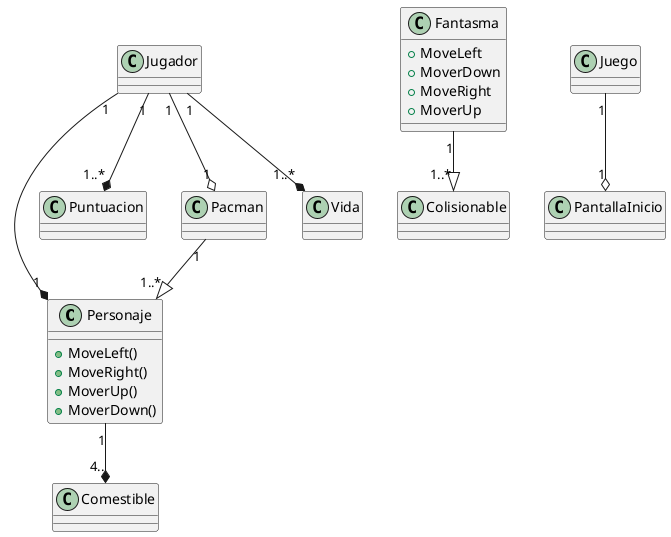 @startuml Pacman 

class Personaje{
    + MoveLeft()
    + MoveRight()
    + MoverUp()
    + MoverDown()
}


class Fantasma{
    +MoveLeft
    +MoverDown
    +MoveRight
    +MoverUp
}

class Puntuacion
class Comestible
class PantallaInicio
class Colisionable
class Juego

 Jugador "1" --* "1" Personaje 
 Pacman "1" --|> "1..*" Personaje
 Fantasma "1" --|> "1..*" Colisionable
 Personaje "1" --* "4.." Comestible
 Jugador "1" --o "1" Pacman
 Jugador "1" --* "1..*" Puntuacion
 Jugador "1" --* "1..*" Vida
Juego "1" --o "1" PantallaInicio
 @enduml
